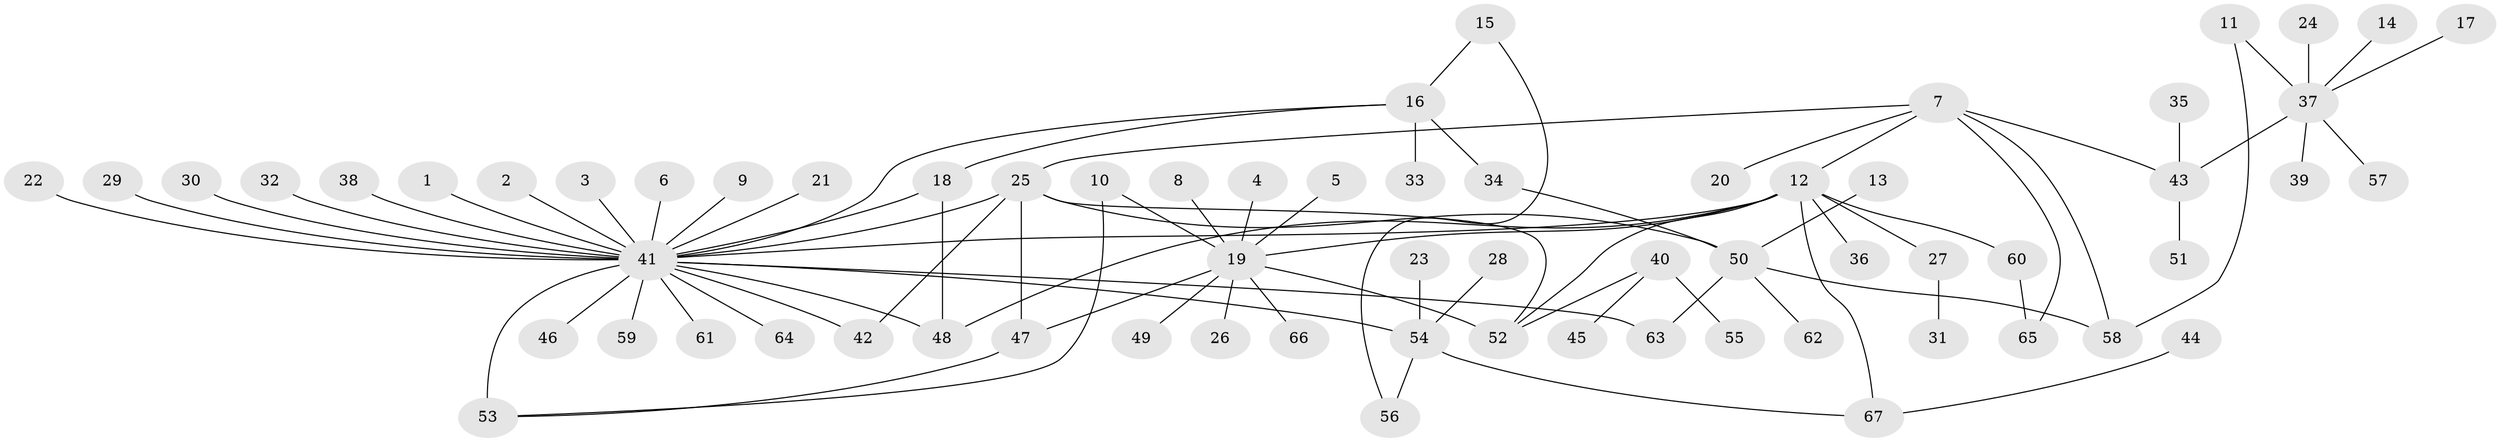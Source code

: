 // original degree distribution, {31: 0.007575757575757576, 2: 0.1590909090909091, 3: 0.06818181818181818, 11: 0.007575757575757576, 12: 0.007575757575757576, 8: 0.015151515151515152, 6: 0.022727272727272728, 9: 0.007575757575757576, 4: 0.06818181818181818, 1: 0.5984848484848485, 5: 0.030303030303030304, 7: 0.007575757575757576}
// Generated by graph-tools (version 1.1) at 2025/01/03/09/25 03:01:38]
// undirected, 67 vertices, 83 edges
graph export_dot {
graph [start="1"]
  node [color=gray90,style=filled];
  1;
  2;
  3;
  4;
  5;
  6;
  7;
  8;
  9;
  10;
  11;
  12;
  13;
  14;
  15;
  16;
  17;
  18;
  19;
  20;
  21;
  22;
  23;
  24;
  25;
  26;
  27;
  28;
  29;
  30;
  31;
  32;
  33;
  34;
  35;
  36;
  37;
  38;
  39;
  40;
  41;
  42;
  43;
  44;
  45;
  46;
  47;
  48;
  49;
  50;
  51;
  52;
  53;
  54;
  55;
  56;
  57;
  58;
  59;
  60;
  61;
  62;
  63;
  64;
  65;
  66;
  67;
  1 -- 41 [weight=1.0];
  2 -- 41 [weight=1.0];
  3 -- 41 [weight=1.0];
  4 -- 19 [weight=1.0];
  5 -- 19 [weight=1.0];
  6 -- 41 [weight=1.0];
  7 -- 12 [weight=1.0];
  7 -- 20 [weight=1.0];
  7 -- 25 [weight=1.0];
  7 -- 43 [weight=1.0];
  7 -- 58 [weight=1.0];
  7 -- 65 [weight=1.0];
  8 -- 19 [weight=1.0];
  9 -- 41 [weight=1.0];
  10 -- 19 [weight=1.0];
  10 -- 53 [weight=1.0];
  11 -- 37 [weight=1.0];
  11 -- 58 [weight=1.0];
  12 -- 19 [weight=1.0];
  12 -- 27 [weight=1.0];
  12 -- 36 [weight=1.0];
  12 -- 41 [weight=1.0];
  12 -- 48 [weight=1.0];
  12 -- 52 [weight=1.0];
  12 -- 60 [weight=1.0];
  12 -- 67 [weight=1.0];
  13 -- 50 [weight=1.0];
  14 -- 37 [weight=1.0];
  15 -- 16 [weight=1.0];
  15 -- 56 [weight=1.0];
  16 -- 18 [weight=1.0];
  16 -- 33 [weight=1.0];
  16 -- 34 [weight=1.0];
  16 -- 41 [weight=1.0];
  17 -- 37 [weight=1.0];
  18 -- 41 [weight=1.0];
  18 -- 48 [weight=1.0];
  19 -- 26 [weight=1.0];
  19 -- 47 [weight=1.0];
  19 -- 49 [weight=1.0];
  19 -- 52 [weight=1.0];
  19 -- 66 [weight=1.0];
  21 -- 41 [weight=1.0];
  22 -- 41 [weight=1.0];
  23 -- 54 [weight=1.0];
  24 -- 37 [weight=1.0];
  25 -- 41 [weight=1.0];
  25 -- 42 [weight=1.0];
  25 -- 47 [weight=1.0];
  25 -- 50 [weight=1.0];
  25 -- 52 [weight=1.0];
  27 -- 31 [weight=1.0];
  28 -- 54 [weight=1.0];
  29 -- 41 [weight=1.0];
  30 -- 41 [weight=1.0];
  32 -- 41 [weight=1.0];
  34 -- 50 [weight=1.0];
  35 -- 43 [weight=1.0];
  37 -- 39 [weight=1.0];
  37 -- 43 [weight=1.0];
  37 -- 57 [weight=1.0];
  38 -- 41 [weight=1.0];
  40 -- 45 [weight=1.0];
  40 -- 52 [weight=1.0];
  40 -- 55 [weight=1.0];
  41 -- 42 [weight=1.0];
  41 -- 46 [weight=1.0];
  41 -- 48 [weight=1.0];
  41 -- 53 [weight=3.0];
  41 -- 54 [weight=1.0];
  41 -- 59 [weight=1.0];
  41 -- 61 [weight=1.0];
  41 -- 63 [weight=1.0];
  41 -- 64 [weight=1.0];
  43 -- 51 [weight=1.0];
  44 -- 67 [weight=1.0];
  47 -- 53 [weight=1.0];
  50 -- 58 [weight=1.0];
  50 -- 62 [weight=1.0];
  50 -- 63 [weight=1.0];
  54 -- 56 [weight=1.0];
  54 -- 67 [weight=1.0];
  60 -- 65 [weight=1.0];
}
